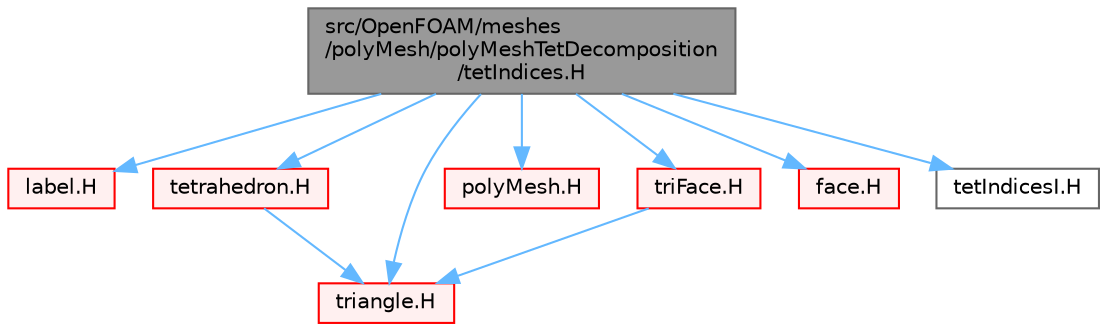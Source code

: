 digraph "src/OpenFOAM/meshes/polyMesh/polyMeshTetDecomposition/tetIndices.H"
{
 // LATEX_PDF_SIZE
  bgcolor="transparent";
  edge [fontname=Helvetica,fontsize=10,labelfontname=Helvetica,labelfontsize=10];
  node [fontname=Helvetica,fontsize=10,shape=box,height=0.2,width=0.4];
  Node1 [id="Node000001",label="src/OpenFOAM/meshes\l/polyMesh/polyMeshTetDecomposition\l/tetIndices.H",height=0.2,width=0.4,color="gray40", fillcolor="grey60", style="filled", fontcolor="black",tooltip=" "];
  Node1 -> Node2 [id="edge1_Node000001_Node000002",color="steelblue1",style="solid",tooltip=" "];
  Node2 [id="Node000002",label="label.H",height=0.2,width=0.4,color="red", fillcolor="#FFF0F0", style="filled",URL="$label_8H.html",tooltip=" "];
  Node1 -> Node25 [id="edge2_Node000001_Node000025",color="steelblue1",style="solid",tooltip=" "];
  Node25 [id="Node000025",label="tetrahedron.H",height=0.2,width=0.4,color="red", fillcolor="#FFF0F0", style="filled",URL="$tetrahedron_8H.html",tooltip=" "];
  Node25 -> Node151 [id="edge3_Node000025_Node000151",color="steelblue1",style="solid",tooltip=" "];
  Node151 [id="Node000151",label="triangle.H",height=0.2,width=0.4,color="red", fillcolor="#FFF0F0", style="filled",URL="$triangle_8H.html",tooltip=" "];
  Node1 -> Node151 [id="edge4_Node000001_Node000151",color="steelblue1",style="solid",tooltip=" "];
  Node1 -> Node235 [id="edge5_Node000001_Node000235",color="steelblue1",style="solid",tooltip=" "];
  Node235 [id="Node000235",label="polyMesh.H",height=0.2,width=0.4,color="red", fillcolor="#FFF0F0", style="filled",URL="$polyMesh_8H.html",tooltip=" "];
  Node1 -> Node298 [id="edge6_Node000001_Node000298",color="steelblue1",style="solid",tooltip=" "];
  Node298 [id="Node000298",label="triFace.H",height=0.2,width=0.4,color="red", fillcolor="#FFF0F0", style="filled",URL="$triFace_8H.html",tooltip=" "];
  Node298 -> Node151 [id="edge7_Node000298_Node000151",color="steelblue1",style="solid",tooltip=" "];
  Node1 -> Node218 [id="edge8_Node000001_Node000218",color="steelblue1",style="solid",tooltip=" "];
  Node218 [id="Node000218",label="face.H",height=0.2,width=0.4,color="red", fillcolor="#FFF0F0", style="filled",URL="$face_8H.html",tooltip=" "];
  Node1 -> Node300 [id="edge9_Node000001_Node000300",color="steelblue1",style="solid",tooltip=" "];
  Node300 [id="Node000300",label="tetIndicesI.H",height=0.2,width=0.4,color="grey40", fillcolor="white", style="filled",URL="$tetIndicesI_8H.html",tooltip=" "];
}
